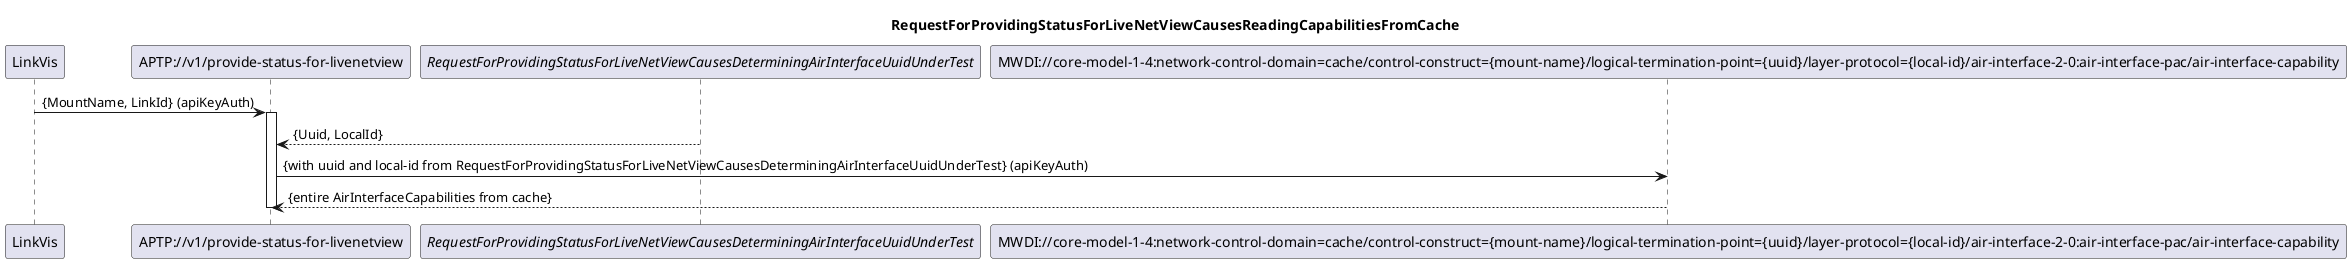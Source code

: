 @startuml ReadingCapabilitiesFromCache
skinparam responseMessageBelowArrow true

title
RequestForProvidingStatusForLiveNetViewCausesReadingCapabilitiesFromCache
end title

participant "LinkVis" as LinkVis
participant "APTP://v1/provide-status-for-livenetview" as APTP_Status
participant "<i>RequestForProvidingStatusForLiveNetViewCausesDeterminingAirInterfaceUuidUnderTest</i>" as UnderTest
participant "MWDI://core-model-1-4:network-control-domain=cache/control-construct={mount-name}/logical-termination-point={uuid}/layer-protocol={local-id}/air-interface-2-0:air-interface-pac/air-interface-capability" as MwdiCapa


LinkVis -> APTP_Status: {MountName, LinkId} (apiKeyAuth)

activate APTP_Status

UnderTest --> APTP_Status: {Uuid, LocalId}
APTP_Status -> MwdiCapa: {with uuid and local-id from RequestForProvidingStatusForLiveNetViewCausesDeterminingAirInterfaceUuidUnderTest} (apiKeyAuth)
MwdiCapa --> APTP_Status: {entire AirInterfaceCapabilities from cache}

deactivate APTP_Status

@enduml

